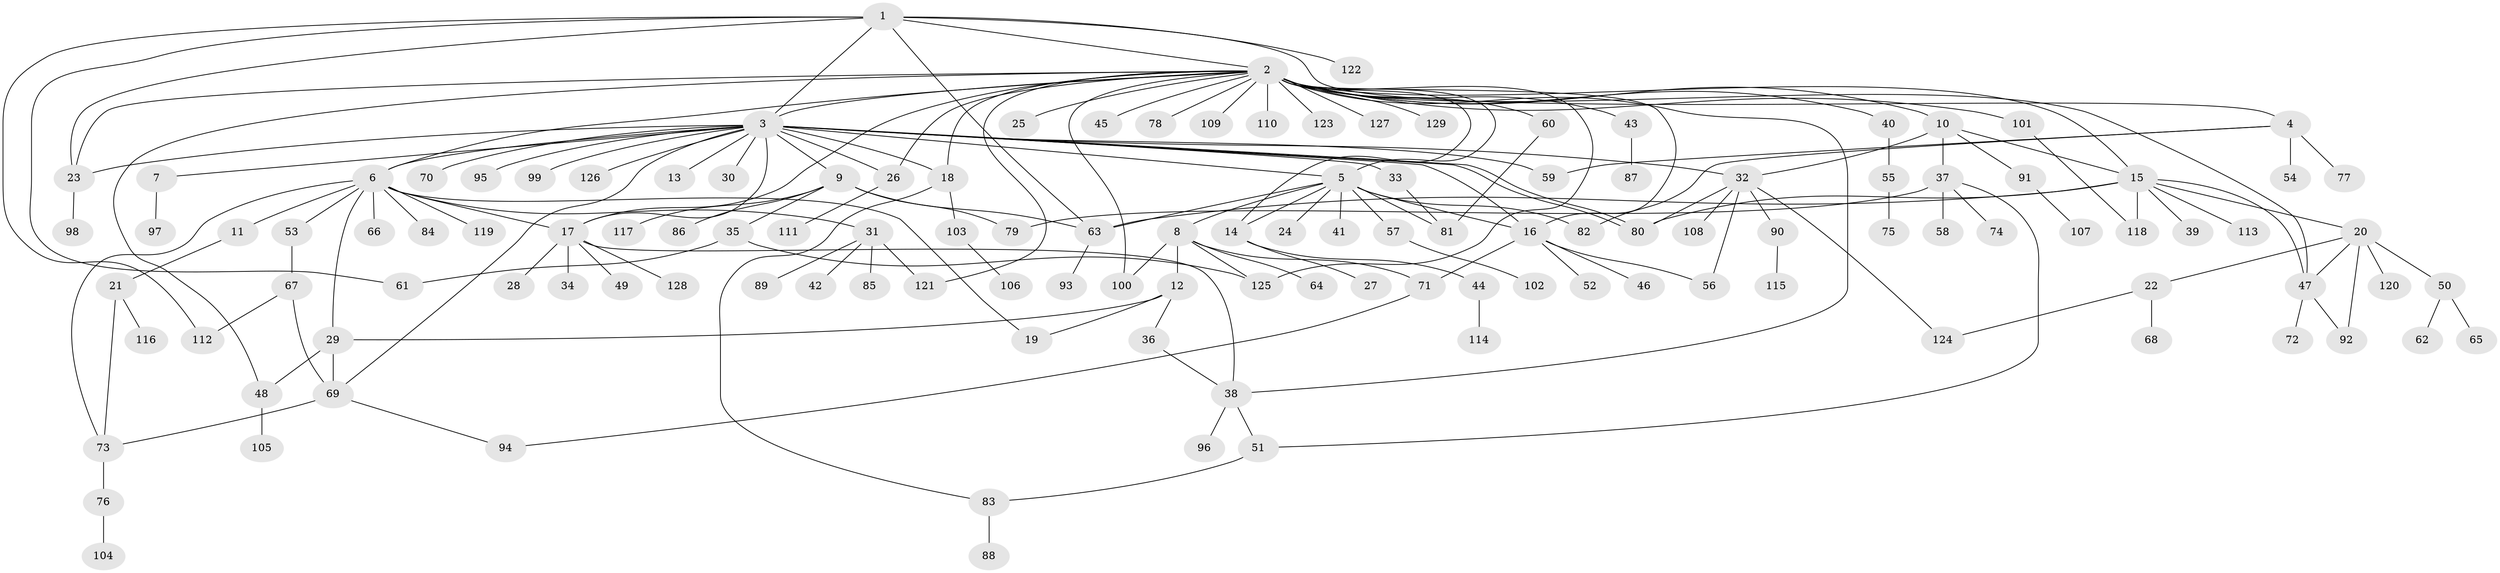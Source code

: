 // coarse degree distribution, {7: 0.05660377358490566, 20: 0.018867924528301886, 15: 0.018867924528301886, 2: 0.18867924528301888, 10: 0.018867924528301886, 1: 0.2641509433962264, 4: 0.09433962264150944, 8: 0.018867924528301886, 3: 0.18867924528301888, 5: 0.07547169811320754, 6: 0.05660377358490566}
// Generated by graph-tools (version 1.1) at 2025/50/03/04/25 22:50:15]
// undirected, 129 vertices, 178 edges
graph export_dot {
  node [color=gray90,style=filled];
  1;
  2;
  3;
  4;
  5;
  6;
  7;
  8;
  9;
  10;
  11;
  12;
  13;
  14;
  15;
  16;
  17;
  18;
  19;
  20;
  21;
  22;
  23;
  24;
  25;
  26;
  27;
  28;
  29;
  30;
  31;
  32;
  33;
  34;
  35;
  36;
  37;
  38;
  39;
  40;
  41;
  42;
  43;
  44;
  45;
  46;
  47;
  48;
  49;
  50;
  51;
  52;
  53;
  54;
  55;
  56;
  57;
  58;
  59;
  60;
  61;
  62;
  63;
  64;
  65;
  66;
  67;
  68;
  69;
  70;
  71;
  72;
  73;
  74;
  75;
  76;
  77;
  78;
  79;
  80;
  81;
  82;
  83;
  84;
  85;
  86;
  87;
  88;
  89;
  90;
  91;
  92;
  93;
  94;
  95;
  96;
  97;
  98;
  99;
  100;
  101;
  102;
  103;
  104;
  105;
  106;
  107;
  108;
  109;
  110;
  111;
  112;
  113;
  114;
  115;
  116;
  117;
  118;
  119;
  120;
  121;
  122;
  123;
  124;
  125;
  126;
  127;
  128;
  129;
  1 -- 2;
  1 -- 3;
  1 -- 4;
  1 -- 23;
  1 -- 61;
  1 -- 63;
  1 -- 112;
  1 -- 122;
  2 -- 3;
  2 -- 5;
  2 -- 6;
  2 -- 10;
  2 -- 14;
  2 -- 15;
  2 -- 16;
  2 -- 17;
  2 -- 18;
  2 -- 23;
  2 -- 25;
  2 -- 26;
  2 -- 38;
  2 -- 40;
  2 -- 43;
  2 -- 45;
  2 -- 47;
  2 -- 48;
  2 -- 60;
  2 -- 78;
  2 -- 100;
  2 -- 101;
  2 -- 109;
  2 -- 110;
  2 -- 121;
  2 -- 123;
  2 -- 125;
  2 -- 127;
  2 -- 129;
  3 -- 5;
  3 -- 6;
  3 -- 7;
  3 -- 9;
  3 -- 13;
  3 -- 16;
  3 -- 17;
  3 -- 18;
  3 -- 23;
  3 -- 26;
  3 -- 30;
  3 -- 32;
  3 -- 33;
  3 -- 59;
  3 -- 69;
  3 -- 70;
  3 -- 80;
  3 -- 80;
  3 -- 95;
  3 -- 99;
  3 -- 126;
  4 -- 54;
  4 -- 59;
  4 -- 77;
  4 -- 82;
  5 -- 8;
  5 -- 14;
  5 -- 16;
  5 -- 24;
  5 -- 41;
  5 -- 57;
  5 -- 63;
  5 -- 81;
  5 -- 82;
  6 -- 11;
  6 -- 17;
  6 -- 19;
  6 -- 29;
  6 -- 31;
  6 -- 53;
  6 -- 66;
  6 -- 73;
  6 -- 84;
  6 -- 119;
  7 -- 97;
  8 -- 12;
  8 -- 64;
  8 -- 71;
  8 -- 100;
  8 -- 125;
  9 -- 35;
  9 -- 63;
  9 -- 79;
  9 -- 86;
  9 -- 117;
  10 -- 15;
  10 -- 32;
  10 -- 37;
  10 -- 91;
  11 -- 21;
  12 -- 19;
  12 -- 29;
  12 -- 36;
  14 -- 27;
  14 -- 44;
  15 -- 20;
  15 -- 39;
  15 -- 47;
  15 -- 63;
  15 -- 80;
  15 -- 113;
  15 -- 118;
  16 -- 46;
  16 -- 52;
  16 -- 56;
  16 -- 71;
  17 -- 28;
  17 -- 34;
  17 -- 38;
  17 -- 49;
  17 -- 128;
  18 -- 83;
  18 -- 103;
  20 -- 22;
  20 -- 47;
  20 -- 50;
  20 -- 92;
  20 -- 120;
  21 -- 73;
  21 -- 116;
  22 -- 68;
  22 -- 124;
  23 -- 98;
  26 -- 111;
  29 -- 48;
  29 -- 69;
  31 -- 42;
  31 -- 85;
  31 -- 89;
  31 -- 121;
  32 -- 56;
  32 -- 80;
  32 -- 90;
  32 -- 108;
  32 -- 124;
  33 -- 81;
  35 -- 61;
  35 -- 125;
  36 -- 38;
  37 -- 51;
  37 -- 58;
  37 -- 74;
  37 -- 79;
  38 -- 51;
  38 -- 96;
  40 -- 55;
  43 -- 87;
  44 -- 114;
  47 -- 72;
  47 -- 92;
  48 -- 105;
  50 -- 62;
  50 -- 65;
  51 -- 83;
  53 -- 67;
  55 -- 75;
  57 -- 102;
  60 -- 81;
  63 -- 93;
  67 -- 69;
  67 -- 112;
  69 -- 73;
  69 -- 94;
  71 -- 94;
  73 -- 76;
  76 -- 104;
  83 -- 88;
  90 -- 115;
  91 -- 107;
  101 -- 118;
  103 -- 106;
}
